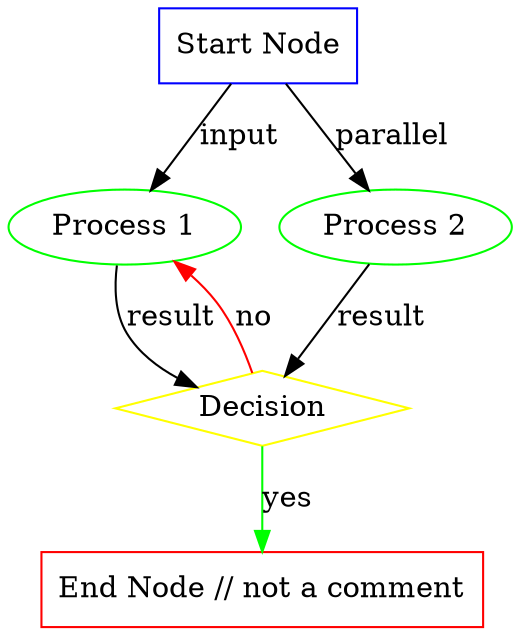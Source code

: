 digraph TestGraph {
    rankdir=TB;
    
    // This is a C++ style comment
    A [label="Start Node", shape=box, color=blue]; // inline comment
    B [label="Process 1", shape=ellipse, color=green];
    
    // Multiple line comments
    // describing the next node
    C [label="Process 2", shape=ellipse, color=green];
    D [label="Decision", shape=diamond, color=yellow];
    E [label="End Node // not a comment", shape=box, color=red]; // but this is
    
    // Edge definitions
    A -> B [label="input"];
    A -> C [label="parallel"]; // parallel processing
    B -> D [label="result"];
    C -> D [label="result"];
    D -> E [label="yes", color=green];
    D -> B [label="no", color=red]; // loop back
}